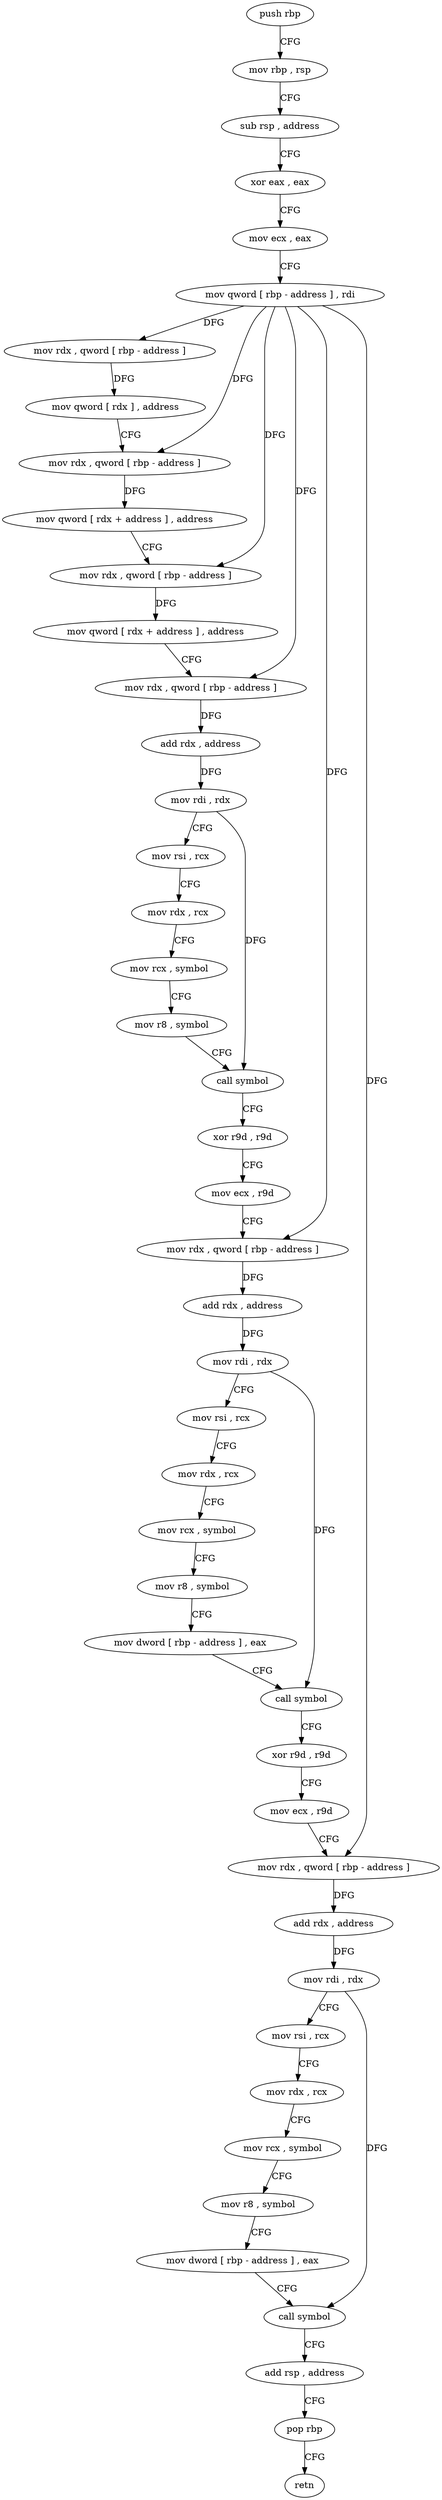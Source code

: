digraph "func" {
"4229696" [label = "push rbp" ]
"4229697" [label = "mov rbp , rsp" ]
"4229700" [label = "sub rsp , address" ]
"4229704" [label = "xor eax , eax" ]
"4229706" [label = "mov ecx , eax" ]
"4229708" [label = "mov qword [ rbp - address ] , rdi" ]
"4229712" [label = "mov rdx , qword [ rbp - address ]" ]
"4229716" [label = "mov qword [ rdx ] , address" ]
"4229723" [label = "mov rdx , qword [ rbp - address ]" ]
"4229727" [label = "mov qword [ rdx + address ] , address" ]
"4229735" [label = "mov rdx , qword [ rbp - address ]" ]
"4229739" [label = "mov qword [ rdx + address ] , address" ]
"4229747" [label = "mov rdx , qword [ rbp - address ]" ]
"4229751" [label = "add rdx , address" ]
"4229758" [label = "mov rdi , rdx" ]
"4229761" [label = "mov rsi , rcx" ]
"4229764" [label = "mov rdx , rcx" ]
"4229767" [label = "mov rcx , symbol" ]
"4229777" [label = "mov r8 , symbol" ]
"4229787" [label = "call symbol" ]
"4229792" [label = "xor r9d , r9d" ]
"4229795" [label = "mov ecx , r9d" ]
"4229798" [label = "mov rdx , qword [ rbp - address ]" ]
"4229802" [label = "add rdx , address" ]
"4229809" [label = "mov rdi , rdx" ]
"4229812" [label = "mov rsi , rcx" ]
"4229815" [label = "mov rdx , rcx" ]
"4229818" [label = "mov rcx , symbol" ]
"4229828" [label = "mov r8 , symbol" ]
"4229838" [label = "mov dword [ rbp - address ] , eax" ]
"4229841" [label = "call symbol" ]
"4229846" [label = "xor r9d , r9d" ]
"4229849" [label = "mov ecx , r9d" ]
"4229852" [label = "mov rdx , qword [ rbp - address ]" ]
"4229856" [label = "add rdx , address" ]
"4229863" [label = "mov rdi , rdx" ]
"4229866" [label = "mov rsi , rcx" ]
"4229869" [label = "mov rdx , rcx" ]
"4229872" [label = "mov rcx , symbol" ]
"4229882" [label = "mov r8 , symbol" ]
"4229892" [label = "mov dword [ rbp - address ] , eax" ]
"4229895" [label = "call symbol" ]
"4229900" [label = "add rsp , address" ]
"4229904" [label = "pop rbp" ]
"4229905" [label = "retn" ]
"4229696" -> "4229697" [ label = "CFG" ]
"4229697" -> "4229700" [ label = "CFG" ]
"4229700" -> "4229704" [ label = "CFG" ]
"4229704" -> "4229706" [ label = "CFG" ]
"4229706" -> "4229708" [ label = "CFG" ]
"4229708" -> "4229712" [ label = "DFG" ]
"4229708" -> "4229723" [ label = "DFG" ]
"4229708" -> "4229735" [ label = "DFG" ]
"4229708" -> "4229747" [ label = "DFG" ]
"4229708" -> "4229798" [ label = "DFG" ]
"4229708" -> "4229852" [ label = "DFG" ]
"4229712" -> "4229716" [ label = "DFG" ]
"4229716" -> "4229723" [ label = "CFG" ]
"4229723" -> "4229727" [ label = "DFG" ]
"4229727" -> "4229735" [ label = "CFG" ]
"4229735" -> "4229739" [ label = "DFG" ]
"4229739" -> "4229747" [ label = "CFG" ]
"4229747" -> "4229751" [ label = "DFG" ]
"4229751" -> "4229758" [ label = "DFG" ]
"4229758" -> "4229761" [ label = "CFG" ]
"4229758" -> "4229787" [ label = "DFG" ]
"4229761" -> "4229764" [ label = "CFG" ]
"4229764" -> "4229767" [ label = "CFG" ]
"4229767" -> "4229777" [ label = "CFG" ]
"4229777" -> "4229787" [ label = "CFG" ]
"4229787" -> "4229792" [ label = "CFG" ]
"4229792" -> "4229795" [ label = "CFG" ]
"4229795" -> "4229798" [ label = "CFG" ]
"4229798" -> "4229802" [ label = "DFG" ]
"4229802" -> "4229809" [ label = "DFG" ]
"4229809" -> "4229812" [ label = "CFG" ]
"4229809" -> "4229841" [ label = "DFG" ]
"4229812" -> "4229815" [ label = "CFG" ]
"4229815" -> "4229818" [ label = "CFG" ]
"4229818" -> "4229828" [ label = "CFG" ]
"4229828" -> "4229838" [ label = "CFG" ]
"4229838" -> "4229841" [ label = "CFG" ]
"4229841" -> "4229846" [ label = "CFG" ]
"4229846" -> "4229849" [ label = "CFG" ]
"4229849" -> "4229852" [ label = "CFG" ]
"4229852" -> "4229856" [ label = "DFG" ]
"4229856" -> "4229863" [ label = "DFG" ]
"4229863" -> "4229866" [ label = "CFG" ]
"4229863" -> "4229895" [ label = "DFG" ]
"4229866" -> "4229869" [ label = "CFG" ]
"4229869" -> "4229872" [ label = "CFG" ]
"4229872" -> "4229882" [ label = "CFG" ]
"4229882" -> "4229892" [ label = "CFG" ]
"4229892" -> "4229895" [ label = "CFG" ]
"4229895" -> "4229900" [ label = "CFG" ]
"4229900" -> "4229904" [ label = "CFG" ]
"4229904" -> "4229905" [ label = "CFG" ]
}
